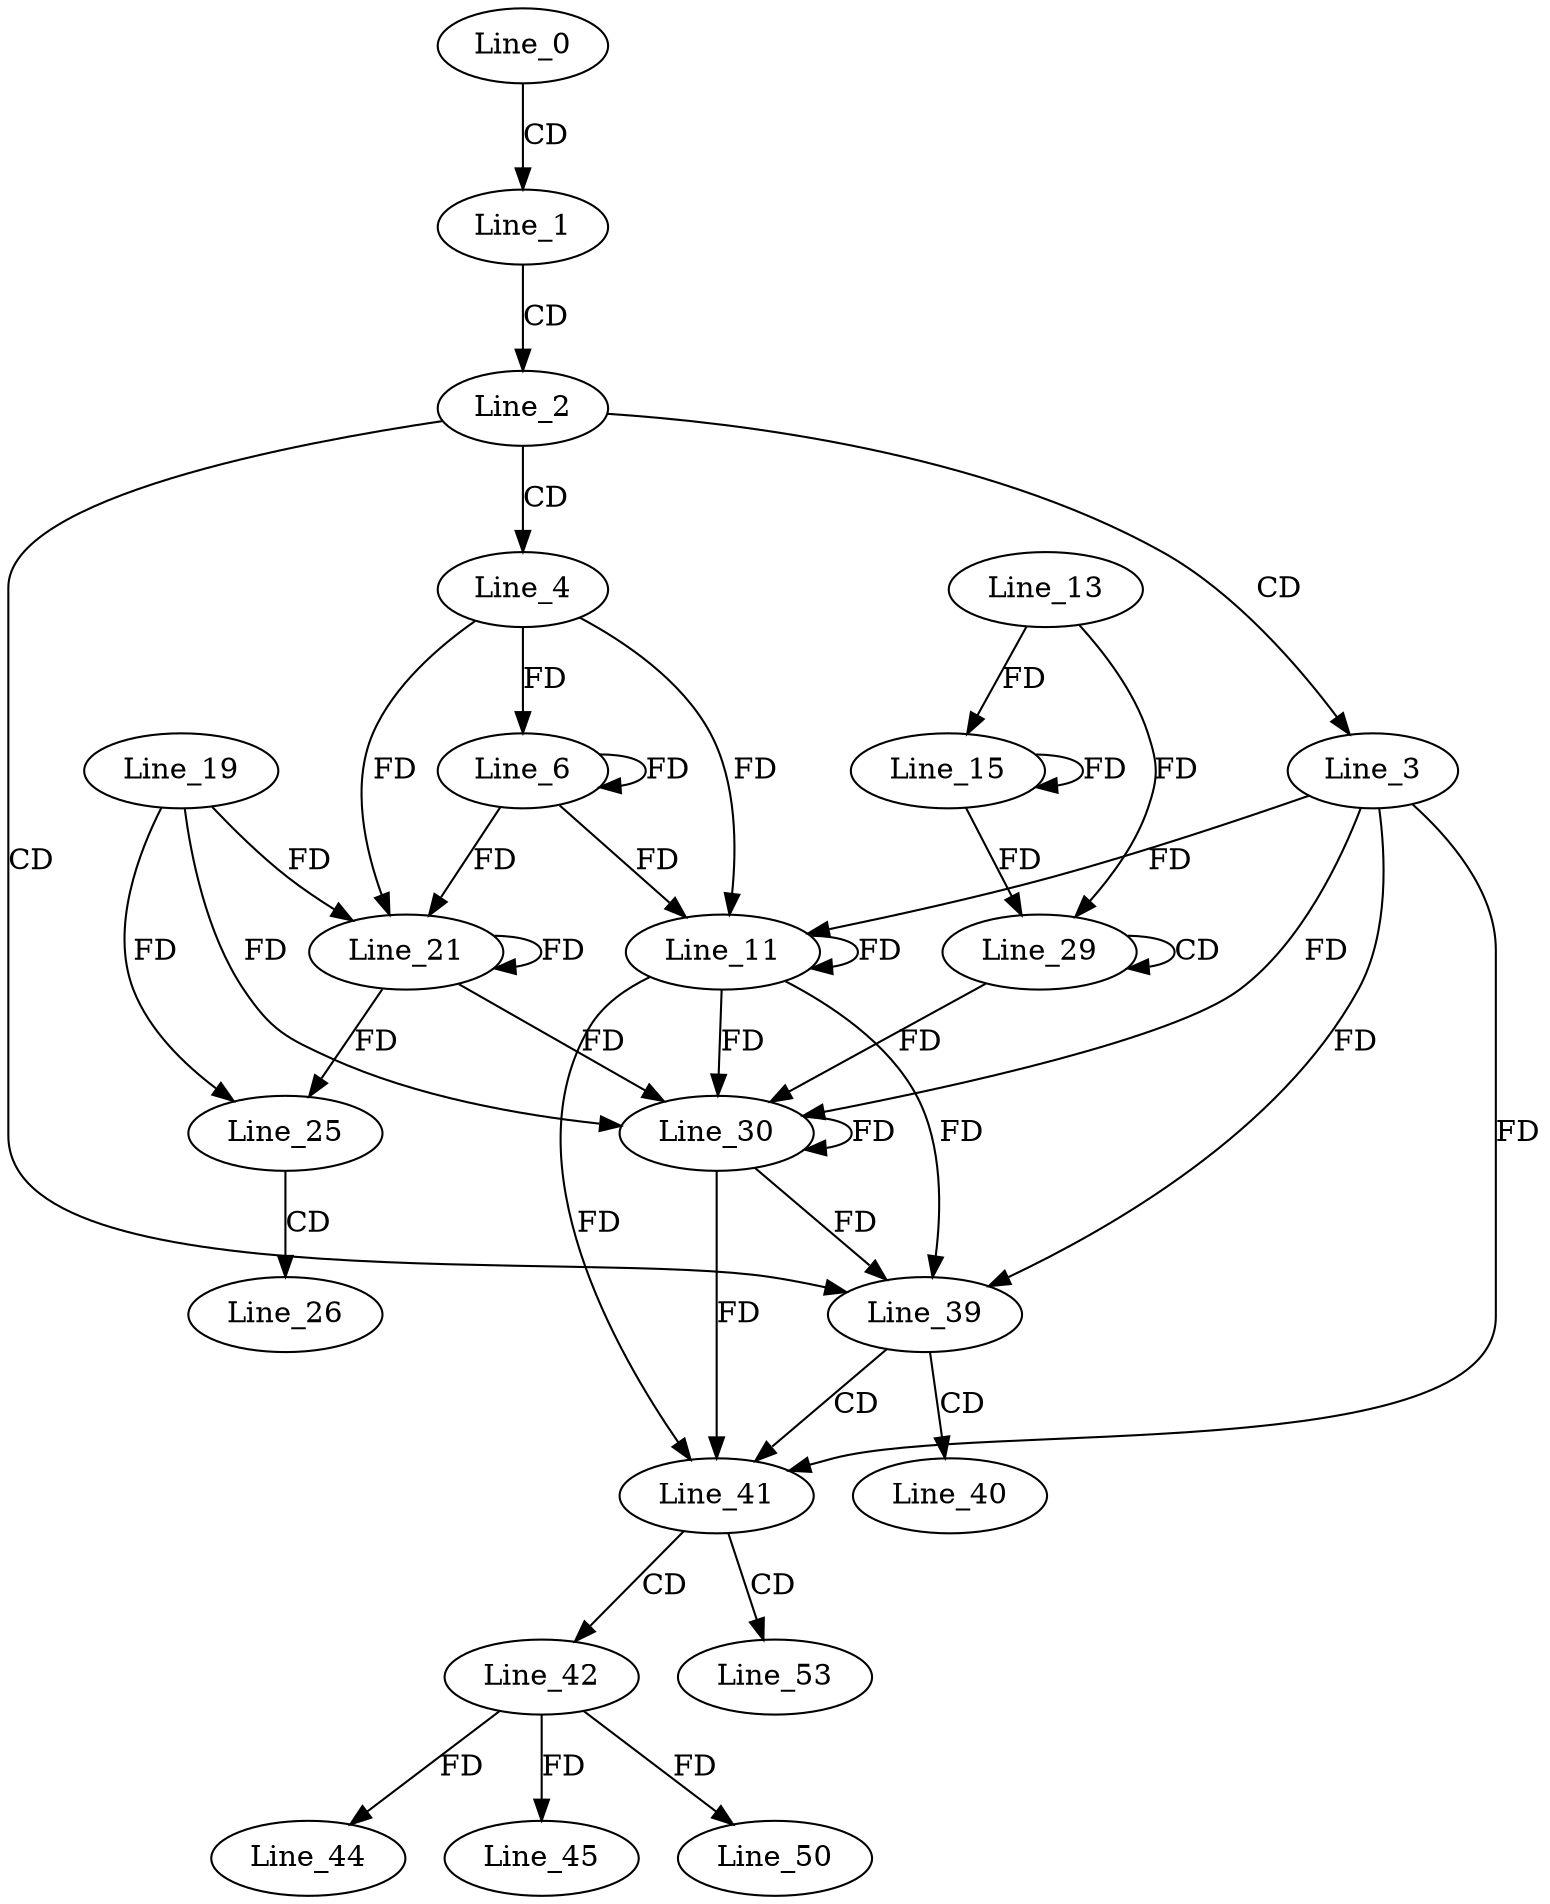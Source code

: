 digraph G {
  Line_0;
  Line_1;
  Line_2;
  Line_3;
  Line_4;
  Line_6;
  Line_11;
  Line_11;
  Line_13;
  Line_15;
  Line_15;
  Line_19;
  Line_21;
  Line_21;
  Line_25;
  Line_26;
  Line_29;
  Line_29;
  Line_30;
  Line_30;
  Line_39;
  Line_40;
  Line_41;
  Line_42;
  Line_44;
  Line_45;
  Line_50;
  Line_53;
  Line_0 -> Line_1 [ label="CD" ];
  Line_1 -> Line_2 [ label="CD" ];
  Line_2 -> Line_3 [ label="CD" ];
  Line_2 -> Line_4 [ label="CD" ];
  Line_4 -> Line_6 [ label="FD" ];
  Line_6 -> Line_6 [ label="FD" ];
  Line_3 -> Line_11 [ label="FD" ];
  Line_11 -> Line_11 [ label="FD" ];
  Line_4 -> Line_11 [ label="FD" ];
  Line_6 -> Line_11 [ label="FD" ];
  Line_13 -> Line_15 [ label="FD" ];
  Line_15 -> Line_15 [ label="FD" ];
  Line_19 -> Line_21 [ label="FD" ];
  Line_21 -> Line_21 [ label="FD" ];
  Line_4 -> Line_21 [ label="FD" ];
  Line_6 -> Line_21 [ label="FD" ];
  Line_19 -> Line_25 [ label="FD" ];
  Line_21 -> Line_25 [ label="FD" ];
  Line_25 -> Line_26 [ label="CD" ];
  Line_29 -> Line_29 [ label="CD" ];
  Line_13 -> Line_29 [ label="FD" ];
  Line_15 -> Line_29 [ label="FD" ];
  Line_3 -> Line_30 [ label="FD" ];
  Line_11 -> Line_30 [ label="FD" ];
  Line_30 -> Line_30 [ label="FD" ];
  Line_29 -> Line_30 [ label="FD" ];
  Line_19 -> Line_30 [ label="FD" ];
  Line_21 -> Line_30 [ label="FD" ];
  Line_2 -> Line_39 [ label="CD" ];
  Line_3 -> Line_39 [ label="FD" ];
  Line_11 -> Line_39 [ label="FD" ];
  Line_30 -> Line_39 [ label="FD" ];
  Line_39 -> Line_40 [ label="CD" ];
  Line_39 -> Line_41 [ label="CD" ];
  Line_3 -> Line_41 [ label="FD" ];
  Line_11 -> Line_41 [ label="FD" ];
  Line_30 -> Line_41 [ label="FD" ];
  Line_41 -> Line_42 [ label="CD" ];
  Line_42 -> Line_44 [ label="FD" ];
  Line_42 -> Line_45 [ label="FD" ];
  Line_42 -> Line_50 [ label="FD" ];
  Line_41 -> Line_53 [ label="CD" ];
}
